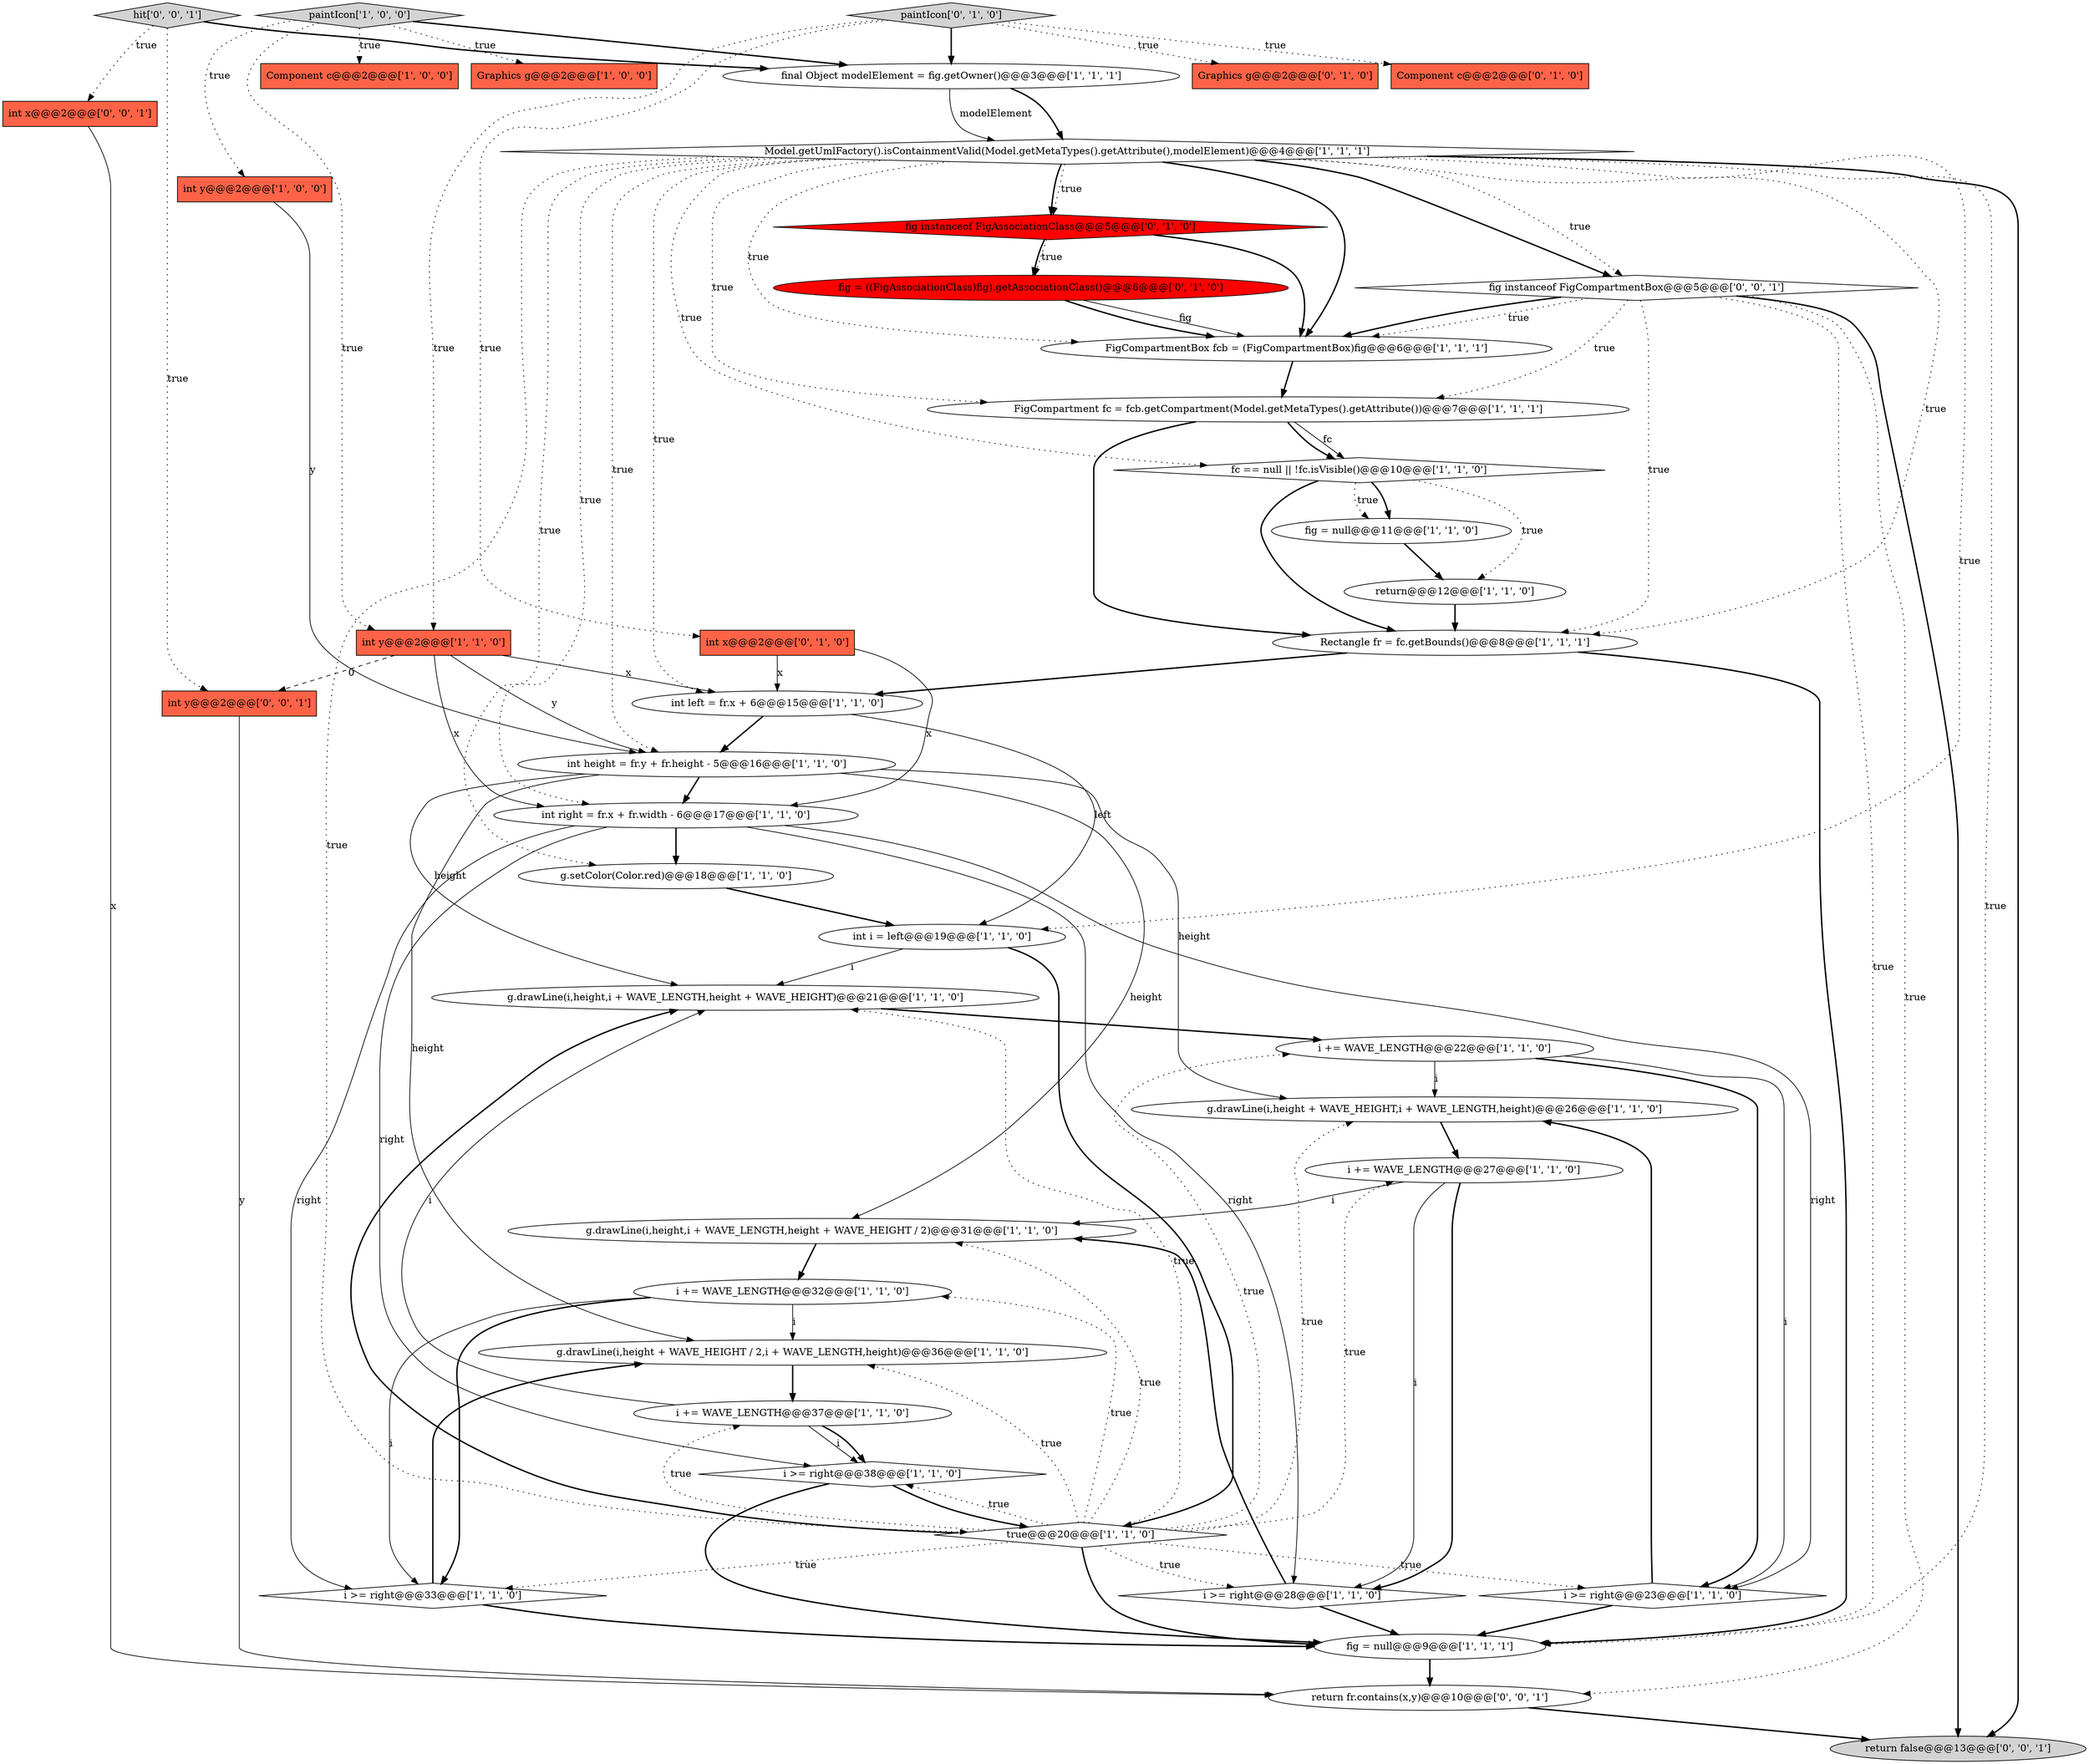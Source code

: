 digraph {
12 [style = filled, label = "Component c@@@2@@@['1', '0', '0']", fillcolor = tomato, shape = box image = "AAA0AAABBB1BBB"];
36 [style = filled, label = "fig instanceof FigAssociationClass@@@5@@@['0', '1', '0']", fillcolor = red, shape = diamond image = "AAA1AAABBB2BBB"];
9 [style = filled, label = "i += WAVE_LENGTH@@@22@@@['1', '1', '0']", fillcolor = white, shape = ellipse image = "AAA0AAABBB1BBB"];
3 [style = filled, label = "paintIcon['1', '0', '0']", fillcolor = lightgray, shape = diamond image = "AAA0AAABBB1BBB"];
16 [style = filled, label = "FigCompartmentBox fcb = (FigCompartmentBox)fig@@@6@@@['1', '1', '1']", fillcolor = white, shape = ellipse image = "AAA0AAABBB1BBB"];
29 [style = filled, label = "int right = fr.x + fr.width - 6@@@17@@@['1', '1', '0']", fillcolor = white, shape = ellipse image = "AAA0AAABBB1BBB"];
37 [style = filled, label = "paintIcon['0', '1', '0']", fillcolor = lightgray, shape = diamond image = "AAA0AAABBB2BBB"];
22 [style = filled, label = "int height = fr.y + fr.height - 5@@@16@@@['1', '1', '0']", fillcolor = white, shape = ellipse image = "AAA0AAABBB1BBB"];
40 [style = filled, label = "return false@@@13@@@['0', '0', '1']", fillcolor = lightgray, shape = ellipse image = "AAA0AAABBB3BBB"];
0 [style = filled, label = "Model.getUmlFactory().isContainmentValid(Model.getMetaTypes().getAttribute(),modelElement)@@@4@@@['1', '1', '1']", fillcolor = white, shape = diamond image = "AAA0AAABBB1BBB"];
35 [style = filled, label = "Component c@@@2@@@['0', '1', '0']", fillcolor = tomato, shape = box image = "AAA0AAABBB2BBB"];
26 [style = filled, label = "g.setColor(Color.red)@@@18@@@['1', '1', '0']", fillcolor = white, shape = ellipse image = "AAA0AAABBB1BBB"];
42 [style = filled, label = "return fr.contains(x,y)@@@10@@@['0', '0', '1']", fillcolor = white, shape = ellipse image = "AAA0AAABBB3BBB"];
28 [style = filled, label = "g.drawLine(i,height,i + WAVE_LENGTH,height + WAVE_HEIGHT / 2)@@@31@@@['1', '1', '0']", fillcolor = white, shape = ellipse image = "AAA0AAABBB1BBB"];
15 [style = filled, label = "FigCompartment fc = fcb.getCompartment(Model.getMetaTypes().getAttribute())@@@7@@@['1', '1', '1']", fillcolor = white, shape = ellipse image = "AAA0AAABBB1BBB"];
6 [style = filled, label = "i >= right@@@38@@@['1', '1', '0']", fillcolor = white, shape = diamond image = "AAA0AAABBB1BBB"];
18 [style = filled, label = "g.drawLine(i,height,i + WAVE_LENGTH,height + WAVE_HEIGHT)@@@21@@@['1', '1', '0']", fillcolor = white, shape = ellipse image = "AAA0AAABBB1BBB"];
23 [style = filled, label = "final Object modelElement = fig.getOwner()@@@3@@@['1', '1', '1']", fillcolor = white, shape = ellipse image = "AAA0AAABBB1BBB"];
25 [style = filled, label = "int i = left@@@19@@@['1', '1', '0']", fillcolor = white, shape = ellipse image = "AAA0AAABBB1BBB"];
38 [style = filled, label = "fig instanceof FigCompartmentBox@@@5@@@['0', '0', '1']", fillcolor = white, shape = diamond image = "AAA0AAABBB3BBB"];
21 [style = filled, label = "g.drawLine(i,height + WAVE_HEIGHT / 2,i + WAVE_LENGTH,height)@@@36@@@['1', '1', '0']", fillcolor = white, shape = ellipse image = "AAA0AAABBB1BBB"];
11 [style = filled, label = "true@@@20@@@['1', '1', '0']", fillcolor = white, shape = diamond image = "AAA0AAABBB1BBB"];
34 [style = filled, label = "Graphics g@@@2@@@['0', '1', '0']", fillcolor = tomato, shape = box image = "AAA0AAABBB2BBB"];
39 [style = filled, label = "hit['0', '0', '1']", fillcolor = lightgray, shape = diamond image = "AAA0AAABBB3BBB"];
8 [style = filled, label = "return@@@12@@@['1', '1', '0']", fillcolor = white, shape = ellipse image = "AAA0AAABBB1BBB"];
30 [style = filled, label = "int left = fr.x + 6@@@15@@@['1', '1', '0']", fillcolor = white, shape = ellipse image = "AAA0AAABBB1BBB"];
2 [style = filled, label = "fig = null@@@9@@@['1', '1', '1']", fillcolor = white, shape = ellipse image = "AAA0AAABBB1BBB"];
7 [style = filled, label = "int y@@@2@@@['1', '0', '0']", fillcolor = tomato, shape = box image = "AAA0AAABBB1BBB"];
10 [style = filled, label = "Rectangle fr = fc.getBounds()@@@8@@@['1', '1', '1']", fillcolor = white, shape = ellipse image = "AAA0AAABBB1BBB"];
24 [style = filled, label = "fc == null || !fc.isVisible()@@@10@@@['1', '1', '0']", fillcolor = white, shape = diamond image = "AAA0AAABBB1BBB"];
43 [style = filled, label = "int y@@@2@@@['0', '0', '1']", fillcolor = tomato, shape = box image = "AAA0AAABBB3BBB"];
31 [style = filled, label = "int y@@@2@@@['1', '1', '0']", fillcolor = tomato, shape = box image = "AAA0AAABBB1BBB"];
20 [style = filled, label = "i += WAVE_LENGTH@@@27@@@['1', '1', '0']", fillcolor = white, shape = ellipse image = "AAA0AAABBB1BBB"];
1 [style = filled, label = "fig = null@@@11@@@['1', '1', '0']", fillcolor = white, shape = ellipse image = "AAA0AAABBB1BBB"];
41 [style = filled, label = "int x@@@2@@@['0', '0', '1']", fillcolor = tomato, shape = box image = "AAA0AAABBB3BBB"];
4 [style = filled, label = "i += WAVE_LENGTH@@@37@@@['1', '1', '0']", fillcolor = white, shape = ellipse image = "AAA0AAABBB1BBB"];
17 [style = filled, label = "i += WAVE_LENGTH@@@32@@@['1', '1', '0']", fillcolor = white, shape = ellipse image = "AAA0AAABBB1BBB"];
19 [style = filled, label = "g.drawLine(i,height + WAVE_HEIGHT,i + WAVE_LENGTH,height)@@@26@@@['1', '1', '0']", fillcolor = white, shape = ellipse image = "AAA0AAABBB1BBB"];
32 [style = filled, label = "int x@@@2@@@['0', '1', '0']", fillcolor = tomato, shape = box image = "AAA0AAABBB2BBB"];
33 [style = filled, label = "fig = ((FigAssociationClass)fig).getAssociationClass()@@@6@@@['0', '1', '0']", fillcolor = red, shape = ellipse image = "AAA1AAABBB2BBB"];
14 [style = filled, label = "i >= right@@@33@@@['1', '1', '0']", fillcolor = white, shape = diamond image = "AAA0AAABBB1BBB"];
27 [style = filled, label = "i >= right@@@23@@@['1', '1', '0']", fillcolor = white, shape = diamond image = "AAA0AAABBB1BBB"];
13 [style = filled, label = "i >= right@@@28@@@['1', '1', '0']", fillcolor = white, shape = diamond image = "AAA0AAABBB1BBB"];
5 [style = filled, label = "Graphics g@@@2@@@['1', '0', '0']", fillcolor = tomato, shape = box image = "AAA0AAABBB1BBB"];
22->28 [style = solid, label="height"];
8->10 [style = bold, label=""];
15->10 [style = bold, label=""];
32->30 [style = solid, label="x"];
15->24 [style = solid, label="fc"];
31->43 [style = dashed, label="0"];
33->16 [style = solid, label="fig"];
36->33 [style = bold, label=""];
0->25 [style = dotted, label="true"];
37->31 [style = dotted, label="true"];
38->16 [style = dotted, label="true"];
38->15 [style = dotted, label="true"];
17->14 [style = bold, label=""];
0->24 [style = dotted, label="true"];
6->11 [style = bold, label=""];
39->23 [style = bold, label=""];
11->28 [style = dotted, label="true"];
29->14 [style = solid, label="right"];
0->40 [style = bold, label=""];
27->19 [style = bold, label=""];
24->8 [style = dotted, label="true"];
0->11 [style = dotted, label="true"];
27->2 [style = bold, label=""];
43->42 [style = solid, label="y"];
31->29 [style = solid, label="x"];
24->10 [style = bold, label=""];
0->38 [style = dotted, label="true"];
3->7 [style = dotted, label="true"];
33->16 [style = bold, label=""];
0->10 [style = dotted, label="true"];
19->20 [style = bold, label=""];
11->14 [style = dotted, label="true"];
7->22 [style = solid, label="y"];
11->13 [style = dotted, label="true"];
25->18 [style = solid, label="i"];
39->43 [style = dotted, label="true"];
42->40 [style = bold, label=""];
17->21 [style = solid, label="i"];
11->18 [style = bold, label=""];
0->36 [style = bold, label=""];
0->38 [style = bold, label=""];
29->26 [style = bold, label=""];
6->2 [style = bold, label=""];
3->23 [style = bold, label=""];
29->6 [style = solid, label="right"];
3->5 [style = dotted, label="true"];
29->13 [style = solid, label="right"];
18->9 [style = bold, label=""];
36->16 [style = bold, label=""];
10->2 [style = bold, label=""];
11->19 [style = dotted, label="true"];
0->26 [style = dotted, label="true"];
14->21 [style = bold, label=""];
38->42 [style = dotted, label="true"];
21->4 [style = bold, label=""];
32->29 [style = solid, label="x"];
0->16 [style = bold, label=""];
38->10 [style = dotted, label="true"];
20->13 [style = bold, label=""];
1->8 [style = bold, label=""];
4->18 [style = solid, label="i"];
38->16 [style = bold, label=""];
22->29 [style = bold, label=""];
11->17 [style = dotted, label="true"];
11->9 [style = dotted, label="true"];
17->14 [style = solid, label="i"];
11->4 [style = dotted, label="true"];
23->0 [style = bold, label=""];
0->30 [style = dotted, label="true"];
20->13 [style = solid, label="i"];
22->19 [style = solid, label="height"];
4->6 [style = solid, label="i"];
9->27 [style = bold, label=""];
37->35 [style = dotted, label="true"];
11->20 [style = dotted, label="true"];
11->27 [style = dotted, label="true"];
9->19 [style = solid, label="i"];
37->32 [style = dotted, label="true"];
11->6 [style = dotted, label="true"];
28->17 [style = bold, label=""];
29->27 [style = solid, label="right"];
14->2 [style = bold, label=""];
0->16 [style = dotted, label="true"];
37->34 [style = dotted, label="true"];
24->1 [style = bold, label=""];
38->40 [style = bold, label=""];
10->30 [style = bold, label=""];
41->42 [style = solid, label="x"];
13->2 [style = bold, label=""];
36->33 [style = dotted, label="true"];
16->15 [style = bold, label=""];
24->1 [style = dotted, label="true"];
20->28 [style = solid, label="i"];
30->22 [style = bold, label=""];
4->6 [style = bold, label=""];
0->15 [style = dotted, label="true"];
23->0 [style = solid, label="modelElement"];
26->25 [style = bold, label=""];
11->18 [style = dotted, label="true"];
31->22 [style = solid, label="y"];
37->23 [style = bold, label=""];
11->2 [style = bold, label=""];
0->36 [style = dotted, label="true"];
0->22 [style = dotted, label="true"];
31->30 [style = solid, label="x"];
0->29 [style = dotted, label="true"];
22->18 [style = solid, label="height"];
30->25 [style = solid, label="left"];
25->11 [style = bold, label=""];
22->21 [style = solid, label="height"];
3->12 [style = dotted, label="true"];
15->24 [style = bold, label=""];
38->2 [style = dotted, label="true"];
39->41 [style = dotted, label="true"];
3->31 [style = dotted, label="true"];
9->27 [style = solid, label="i"];
0->2 [style = dotted, label="true"];
11->21 [style = dotted, label="true"];
2->42 [style = bold, label=""];
13->28 [style = bold, label=""];
}
